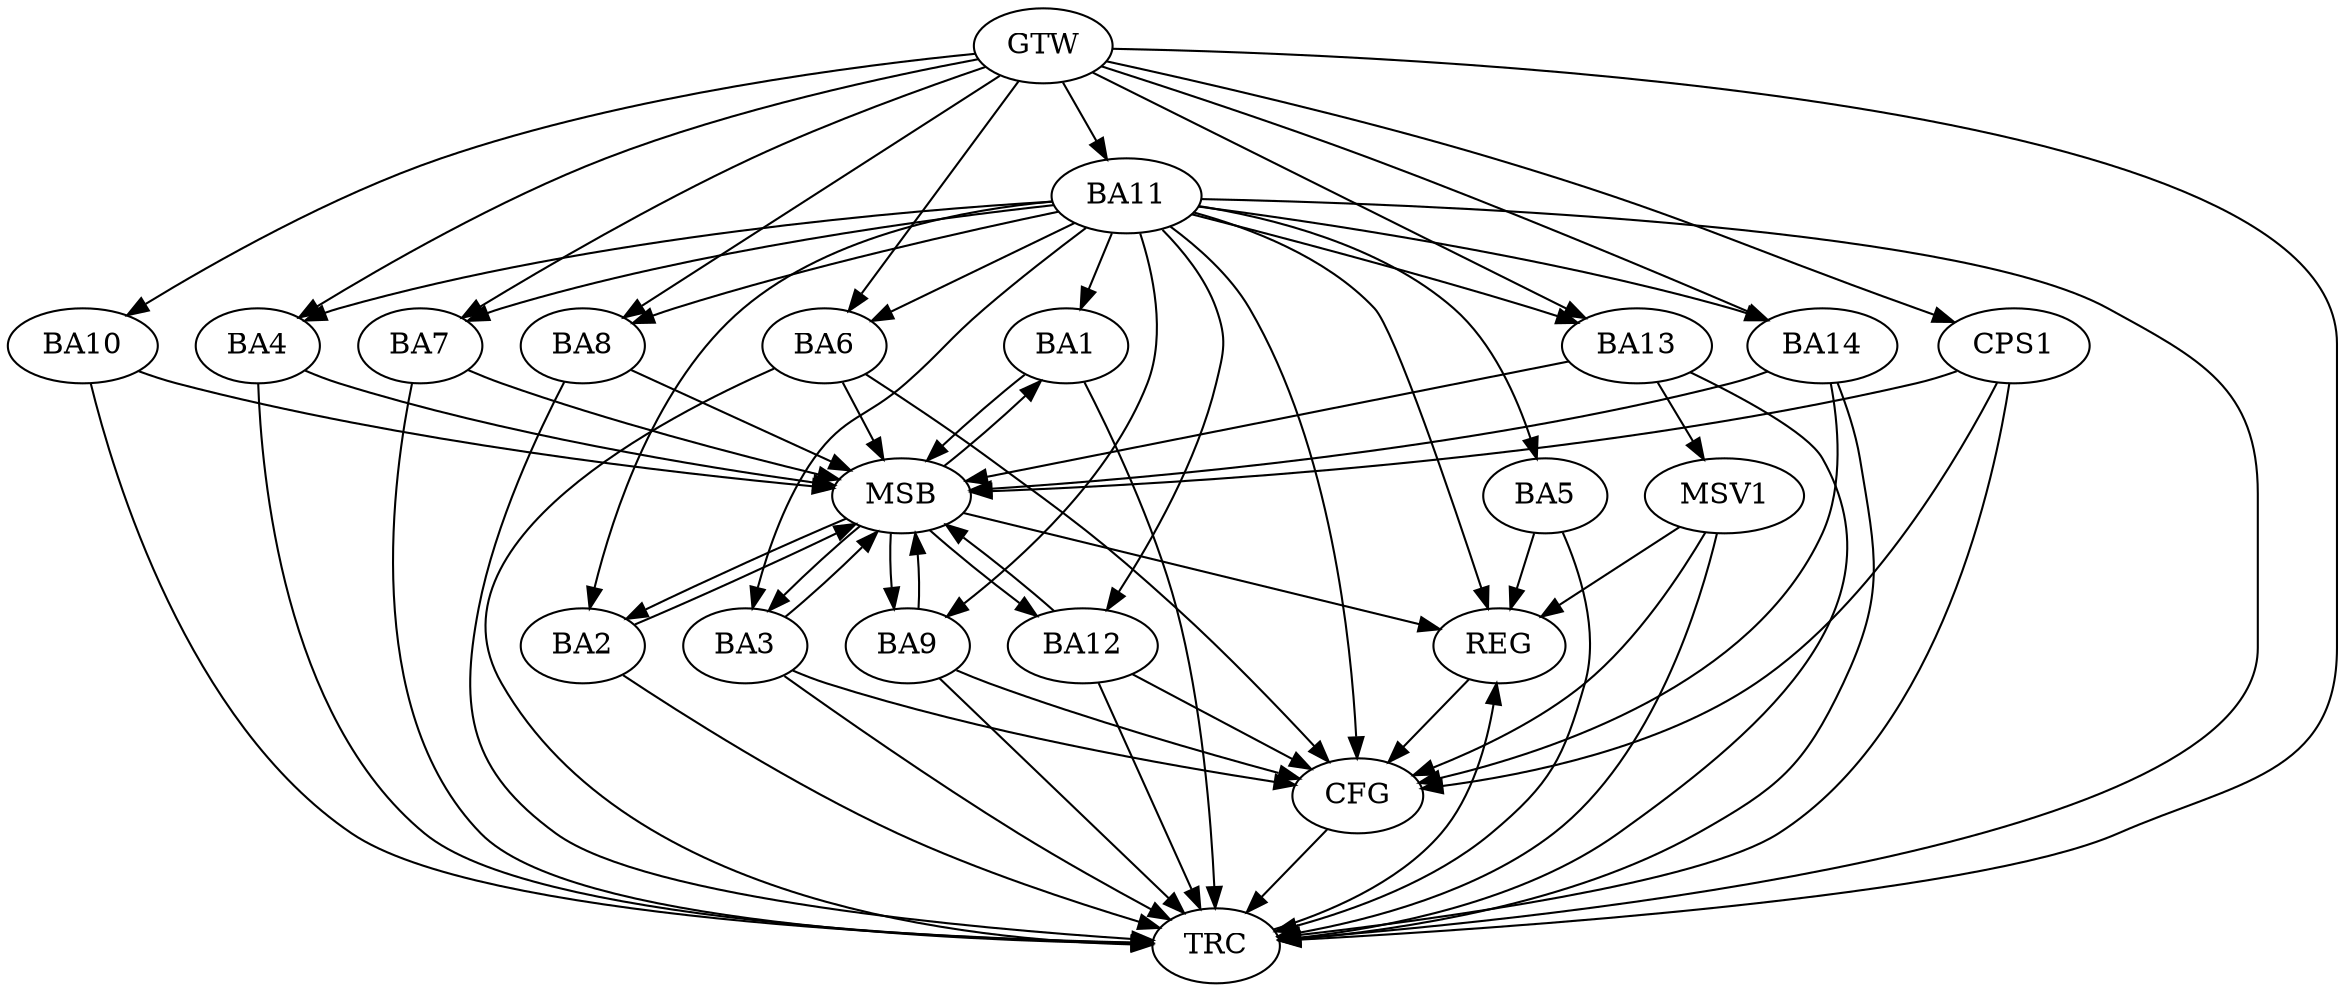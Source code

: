 strict digraph G {
  BA1 [ label="BA1" ];
  BA2 [ label="BA2" ];
  BA3 [ label="BA3" ];
  BA4 [ label="BA4" ];
  BA5 [ label="BA5" ];
  BA6 [ label="BA6" ];
  BA7 [ label="BA7" ];
  BA8 [ label="BA8" ];
  BA9 [ label="BA9" ];
  BA10 [ label="BA10" ];
  BA11 [ label="BA11" ];
  BA12 [ label="BA12" ];
  BA13 [ label="BA13" ];
  BA14 [ label="BA14" ];
  CPS1 [ label="CPS1" ];
  GTW [ label="GTW" ];
  REG [ label="REG" ];
  MSB [ label="MSB" ];
  CFG [ label="CFG" ];
  TRC [ label="TRC" ];
  MSV1 [ label="MSV1" ];
  BA11 -> BA5;
  GTW -> BA4;
  GTW -> BA6;
  GTW -> BA7;
  GTW -> BA8;
  GTW -> BA10;
  GTW -> BA11;
  GTW -> BA13;
  GTW -> BA14;
  GTW -> CPS1;
  BA5 -> REG;
  BA11 -> REG;
  BA1 -> MSB;
  MSB -> BA2;
  MSB -> REG;
  BA2 -> MSB;
  MSB -> BA1;
  BA3 -> MSB;
  BA4 -> MSB;
  MSB -> BA3;
  BA6 -> MSB;
  BA7 -> MSB;
  BA8 -> MSB;
  BA9 -> MSB;
  BA10 -> MSB;
  BA12 -> MSB;
  BA13 -> MSB;
  MSB -> BA12;
  BA14 -> MSB;
  MSB -> BA9;
  CPS1 -> MSB;
  BA12 -> CFG;
  BA14 -> CFG;
  CPS1 -> CFG;
  BA6 -> CFG;
  BA9 -> CFG;
  BA11 -> CFG;
  BA3 -> CFG;
  REG -> CFG;
  BA1 -> TRC;
  BA2 -> TRC;
  BA3 -> TRC;
  BA4 -> TRC;
  BA5 -> TRC;
  BA6 -> TRC;
  BA7 -> TRC;
  BA8 -> TRC;
  BA9 -> TRC;
  BA10 -> TRC;
  BA11 -> TRC;
  BA12 -> TRC;
  BA13 -> TRC;
  BA14 -> TRC;
  CPS1 -> TRC;
  GTW -> TRC;
  CFG -> TRC;
  TRC -> REG;
  BA11 -> BA8;
  BA11 -> BA4;
  BA11 -> BA13;
  BA11 -> BA12;
  BA11 -> BA9;
  BA11 -> BA3;
  BA11 -> BA14;
  BA11 -> BA2;
  BA11 -> BA6;
  BA11 -> BA7;
  BA11 -> BA1;
  BA13 -> MSV1;
  MSV1 -> REG;
  MSV1 -> TRC;
  MSV1 -> CFG;
}
